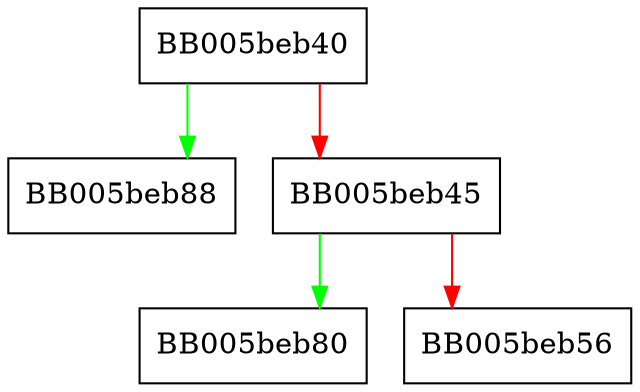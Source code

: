 digraph EVP_CIPHER_CTX_gettable_params {
  node [shape="box"];
  graph [splines=ortho];
  BB005beb40 -> BB005beb88 [color="green"];
  BB005beb40 -> BB005beb45 [color="red"];
  BB005beb45 -> BB005beb80 [color="green"];
  BB005beb45 -> BB005beb56 [color="red"];
}